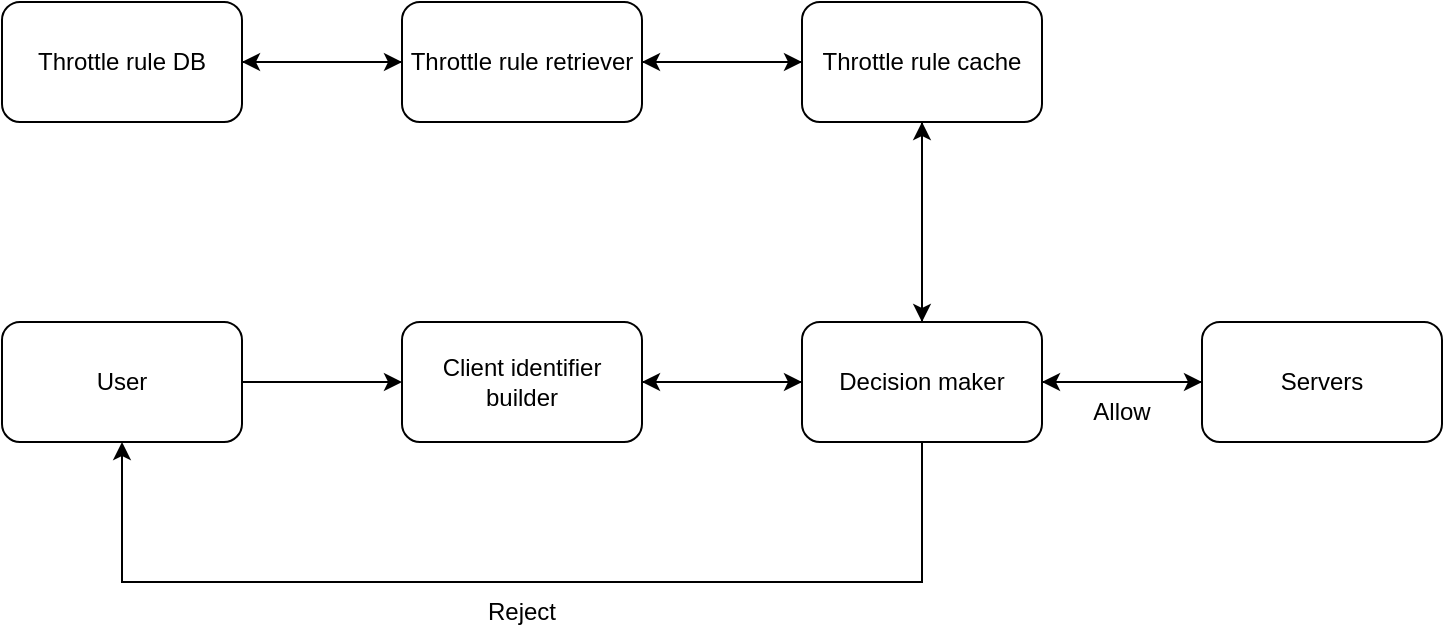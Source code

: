 <mxfile version="21.3.7" type="device">
  <diagram id="an_m3yLbhb0AuTbOQ3Mx" name="Page-1">
    <mxGraphModel dx="882" dy="596" grid="1" gridSize="10" guides="1" tooltips="1" connect="1" arrows="1" fold="1" page="1" pageScale="1" pageWidth="850" pageHeight="1100" math="0" shadow="0">
      <root>
        <mxCell id="0" />
        <mxCell id="1" parent="0" />
        <mxCell id="zyU6ERqkYpOqnV2dLeTa-8" style="edgeStyle=orthogonalEdgeStyle;rounded=0;orthogonalLoop=1;jettySize=auto;html=1;exitX=1;exitY=0.5;exitDx=0;exitDy=0;" edge="1" parent="1" source="zyU6ERqkYpOqnV2dLeTa-1" target="zyU6ERqkYpOqnV2dLeTa-6">
          <mxGeometry relative="1" as="geometry" />
        </mxCell>
        <mxCell id="zyU6ERqkYpOqnV2dLeTa-11" style="edgeStyle=orthogonalEdgeStyle;rounded=0;orthogonalLoop=1;jettySize=auto;html=1;exitX=0;exitY=0.5;exitDx=0;exitDy=0;entryX=1;entryY=0.5;entryDx=0;entryDy=0;" edge="1" parent="1" source="zyU6ERqkYpOqnV2dLeTa-1" target="zyU6ERqkYpOqnV2dLeTa-3">
          <mxGeometry relative="1" as="geometry" />
        </mxCell>
        <mxCell id="zyU6ERqkYpOqnV2dLeTa-12" style="edgeStyle=orthogonalEdgeStyle;rounded=0;orthogonalLoop=1;jettySize=auto;html=1;exitX=0.5;exitY=1;exitDx=0;exitDy=0;entryX=0.5;entryY=1;entryDx=0;entryDy=0;" edge="1" parent="1" source="zyU6ERqkYpOqnV2dLeTa-1" target="zyU6ERqkYpOqnV2dLeTa-2">
          <mxGeometry relative="1" as="geometry">
            <Array as="points">
              <mxPoint x="540" y="370" />
              <mxPoint x="140" y="370" />
            </Array>
          </mxGeometry>
        </mxCell>
        <mxCell id="zyU6ERqkYpOqnV2dLeTa-23" style="edgeStyle=orthogonalEdgeStyle;rounded=0;orthogonalLoop=1;jettySize=auto;html=1;exitX=0.5;exitY=0;exitDx=0;exitDy=0;entryX=0.5;entryY=1;entryDx=0;entryDy=0;" edge="1" parent="1" source="zyU6ERqkYpOqnV2dLeTa-1" target="zyU6ERqkYpOqnV2dLeTa-17">
          <mxGeometry relative="1" as="geometry" />
        </mxCell>
        <mxCell id="zyU6ERqkYpOqnV2dLeTa-1" value="Decision maker" style="rounded=1;whiteSpace=wrap;html=1;" vertex="1" parent="1">
          <mxGeometry x="480" y="240" width="120" height="60" as="geometry" />
        </mxCell>
        <mxCell id="zyU6ERqkYpOqnV2dLeTa-2" value="User" style="rounded=1;whiteSpace=wrap;html=1;" vertex="1" parent="1">
          <mxGeometry x="80" y="240" width="120" height="60" as="geometry" />
        </mxCell>
        <mxCell id="zyU6ERqkYpOqnV2dLeTa-9" style="edgeStyle=orthogonalEdgeStyle;rounded=0;orthogonalLoop=1;jettySize=auto;html=1;exitX=1;exitY=0.5;exitDx=0;exitDy=0;entryX=0;entryY=0.5;entryDx=0;entryDy=0;" edge="1" parent="1" source="zyU6ERqkYpOqnV2dLeTa-3" target="zyU6ERqkYpOqnV2dLeTa-1">
          <mxGeometry relative="1" as="geometry" />
        </mxCell>
        <mxCell id="zyU6ERqkYpOqnV2dLeTa-3" value="Client identifier builder" style="rounded=1;whiteSpace=wrap;html=1;" vertex="1" parent="1">
          <mxGeometry x="280" y="240" width="120" height="60" as="geometry" />
        </mxCell>
        <mxCell id="zyU6ERqkYpOqnV2dLeTa-4" value="" style="edgeStyle=orthogonalEdgeStyle;rounded=0;orthogonalLoop=1;jettySize=auto;html=1;" edge="1" parent="1" source="zyU6ERqkYpOqnV2dLeTa-2" target="zyU6ERqkYpOqnV2dLeTa-3">
          <mxGeometry relative="1" as="geometry" />
        </mxCell>
        <mxCell id="zyU6ERqkYpOqnV2dLeTa-10" style="edgeStyle=orthogonalEdgeStyle;rounded=0;orthogonalLoop=1;jettySize=auto;html=1;exitX=0;exitY=0.5;exitDx=0;exitDy=0;" edge="1" parent="1" source="zyU6ERqkYpOqnV2dLeTa-6" target="zyU6ERqkYpOqnV2dLeTa-1">
          <mxGeometry relative="1" as="geometry" />
        </mxCell>
        <mxCell id="zyU6ERqkYpOqnV2dLeTa-6" value="Servers" style="rounded=1;whiteSpace=wrap;html=1;" vertex="1" parent="1">
          <mxGeometry x="680" y="240" width="120" height="60" as="geometry" />
        </mxCell>
        <mxCell id="zyU6ERqkYpOqnV2dLeTa-13" value="Reject" style="text;html=1;strokeColor=none;fillColor=none;align=center;verticalAlign=middle;whiteSpace=wrap;rounded=0;" vertex="1" parent="1">
          <mxGeometry x="310" y="370" width="60" height="30" as="geometry" />
        </mxCell>
        <mxCell id="zyU6ERqkYpOqnV2dLeTa-14" value="Allow" style="text;html=1;strokeColor=none;fillColor=none;align=center;verticalAlign=middle;whiteSpace=wrap;rounded=0;" vertex="1" parent="1">
          <mxGeometry x="610" y="270" width="60" height="30" as="geometry" />
        </mxCell>
        <mxCell id="zyU6ERqkYpOqnV2dLeTa-18" style="edgeStyle=orthogonalEdgeStyle;rounded=0;orthogonalLoop=1;jettySize=auto;html=1;exitX=1;exitY=0.5;exitDx=0;exitDy=0;entryX=0;entryY=0.5;entryDx=0;entryDy=0;" edge="1" parent="1" source="zyU6ERqkYpOqnV2dLeTa-15" target="zyU6ERqkYpOqnV2dLeTa-16">
          <mxGeometry relative="1" as="geometry" />
        </mxCell>
        <mxCell id="zyU6ERqkYpOqnV2dLeTa-15" value="Throttle rule DB" style="rounded=1;whiteSpace=wrap;html=1;" vertex="1" parent="1">
          <mxGeometry x="80" y="80" width="120" height="60" as="geometry" />
        </mxCell>
        <mxCell id="zyU6ERqkYpOqnV2dLeTa-19" style="edgeStyle=orthogonalEdgeStyle;rounded=0;orthogonalLoop=1;jettySize=auto;html=1;exitX=0;exitY=0.5;exitDx=0;exitDy=0;" edge="1" parent="1" source="zyU6ERqkYpOqnV2dLeTa-16" target="zyU6ERqkYpOqnV2dLeTa-15">
          <mxGeometry relative="1" as="geometry" />
        </mxCell>
        <mxCell id="zyU6ERqkYpOqnV2dLeTa-20" style="edgeStyle=orthogonalEdgeStyle;rounded=0;orthogonalLoop=1;jettySize=auto;html=1;exitX=1;exitY=0.5;exitDx=0;exitDy=0;entryX=0;entryY=0.5;entryDx=0;entryDy=0;" edge="1" parent="1" source="zyU6ERqkYpOqnV2dLeTa-16" target="zyU6ERqkYpOqnV2dLeTa-17">
          <mxGeometry relative="1" as="geometry" />
        </mxCell>
        <mxCell id="zyU6ERqkYpOqnV2dLeTa-16" value="Throttle rule retriever" style="rounded=1;whiteSpace=wrap;html=1;" vertex="1" parent="1">
          <mxGeometry x="280" y="80" width="120" height="60" as="geometry" />
        </mxCell>
        <mxCell id="zyU6ERqkYpOqnV2dLeTa-21" style="edgeStyle=orthogonalEdgeStyle;rounded=0;orthogonalLoop=1;jettySize=auto;html=1;exitX=0;exitY=0.5;exitDx=0;exitDy=0;entryX=1;entryY=0.5;entryDx=0;entryDy=0;" edge="1" parent="1" source="zyU6ERqkYpOqnV2dLeTa-17" target="zyU6ERqkYpOqnV2dLeTa-16">
          <mxGeometry relative="1" as="geometry" />
        </mxCell>
        <mxCell id="zyU6ERqkYpOqnV2dLeTa-22" style="edgeStyle=orthogonalEdgeStyle;rounded=0;orthogonalLoop=1;jettySize=auto;html=1;exitX=0.5;exitY=1;exitDx=0;exitDy=0;entryX=0.5;entryY=0;entryDx=0;entryDy=0;" edge="1" parent="1" source="zyU6ERqkYpOqnV2dLeTa-17" target="zyU6ERqkYpOqnV2dLeTa-1">
          <mxGeometry relative="1" as="geometry" />
        </mxCell>
        <mxCell id="zyU6ERqkYpOqnV2dLeTa-17" value="Throttle rule cache" style="rounded=1;whiteSpace=wrap;html=1;" vertex="1" parent="1">
          <mxGeometry x="480" y="80" width="120" height="60" as="geometry" />
        </mxCell>
      </root>
    </mxGraphModel>
  </diagram>
</mxfile>
